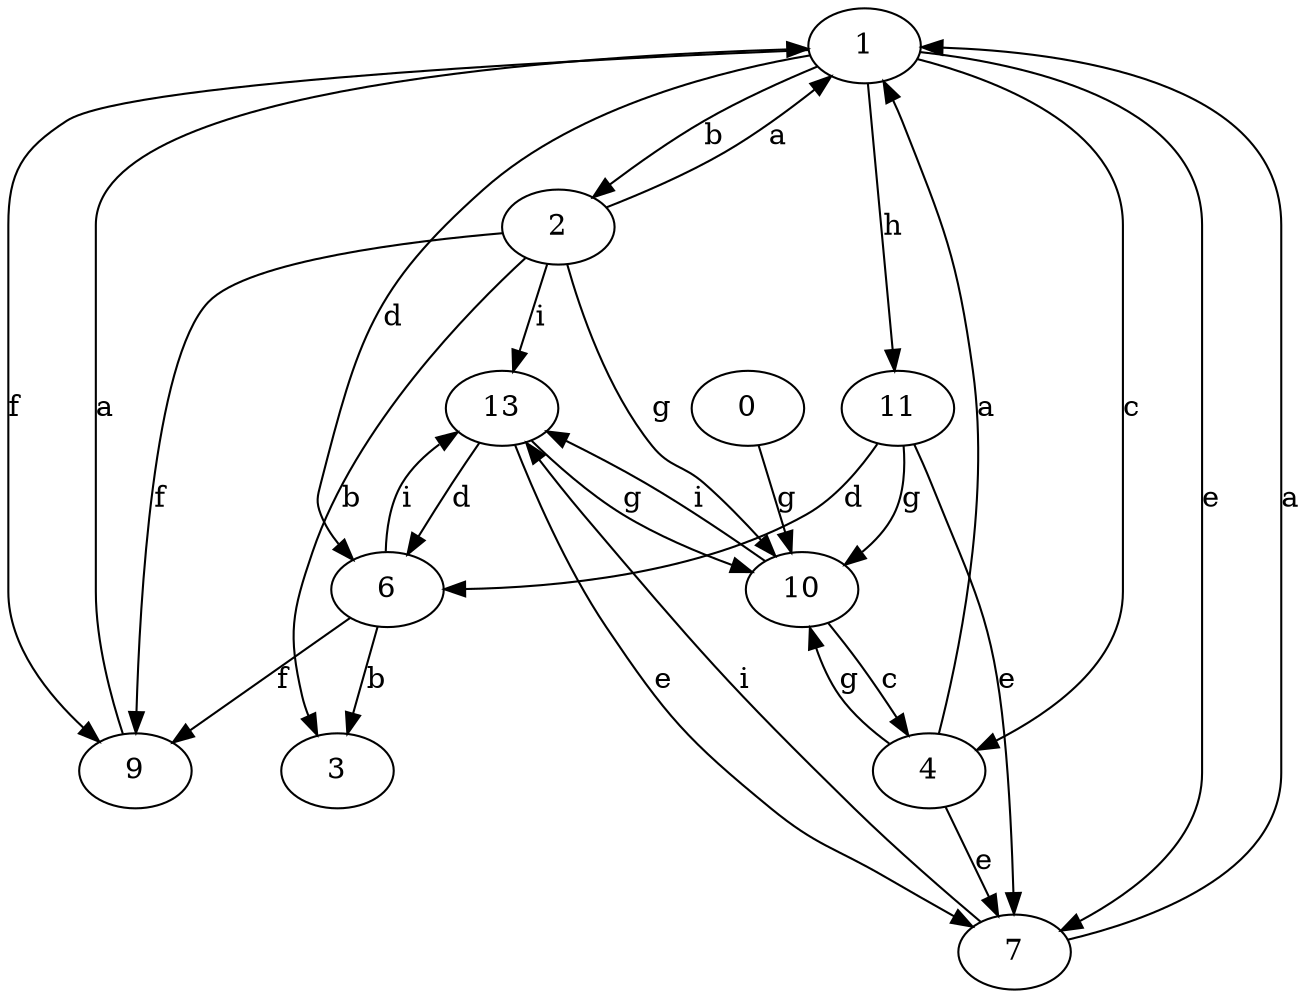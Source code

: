 strict digraph  {
1;
2;
3;
4;
6;
7;
0;
9;
10;
11;
13;
1 -> 2  [label=b];
1 -> 4  [label=c];
1 -> 6  [label=d];
1 -> 7  [label=e];
1 -> 9  [label=f];
1 -> 11  [label=h];
2 -> 1  [label=a];
2 -> 3  [label=b];
2 -> 9  [label=f];
2 -> 10  [label=g];
2 -> 13  [label=i];
4 -> 1  [label=a];
4 -> 7  [label=e];
4 -> 10  [label=g];
6 -> 3  [label=b];
6 -> 9  [label=f];
6 -> 13  [label=i];
7 -> 1  [label=a];
7 -> 13  [label=i];
0 -> 10  [label=g];
9 -> 1  [label=a];
10 -> 4  [label=c];
10 -> 13  [label=i];
11 -> 6  [label=d];
11 -> 7  [label=e];
11 -> 10  [label=g];
13 -> 6  [label=d];
13 -> 7  [label=e];
13 -> 10  [label=g];
}
